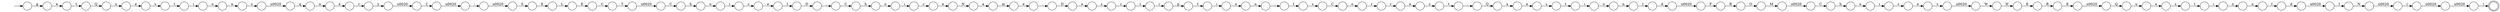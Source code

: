 digraph Automaton {
  rankdir = LR;
  0 [shape=circle,label=""];
  0 -> 62 [label="N"]
  1 [shape=circle,label=""];
  1 -> 102 [label="Q"]
  2 [shape=circle,label=""];
  2 -> 74 [label="n"]
  3 [shape=circle,label=""];
  3 -> 29 [label="C"]
  4 [shape=circle,label=""];
  4 -> 68 [label=","]
  5 [shape=circle,label=""];
  5 -> 67 [label="e"]
  6 [shape=circle,label=""];
  6 -> 96 [label="o"]
  7 [shape=circle,label=""];
  7 -> 63 [label="C"]
  8 [shape=circle,label=""];
  8 -> 33 [label="S"]
  9 [shape=circle,label=""];
  9 -> 95 [label="p"]
  10 [shape=circle,label=""];
  10 -> 99 [label="s"]
  11 [shape=circle,label=""];
  11 -> 8 [label="\u0020"]
  12 [shape=circle,label=""];
  12 -> 78 [label="E"]
  13 [shape=circle,label=""];
  13 -> 98 [label="i"]
  14 [shape=circle,label=""];
  14 -> 61 [label="s"]
  15 [shape=circle,label=""];
  15 -> 53 [label="e"]
  16 [shape=circle,label=""];
  16 -> 12 [label="H"]
  17 [shape=circle,label=""];
  17 -> 24 [label="\u0020"]
  18 [shape=circle,label=""];
  18 -> 31 [label="s"]
  19 [shape=circle,label=""];
  19 -> 77 [label="e"]
  20 [shape=circle,label=""];
  20 -> 114 [label="T"]
  21 [shape=circle,label=""];
  21 -> 3 [label="\u0020"]
  22 [shape=circle,label=""];
  22 -> 82 [label="r"]
  23 [shape=circle,label=""];
  23 -> 59 [label="2"]
  24 [shape=circle,label=""];
  24 -> 83 [label="Q"]
  25 [shape=circle,label=""];
  25 -> 120 [label="\u0020"]
  26 [shape=circle,label=""];
  26 -> 104 [label="s"]
  27 [shape=circle,label=""];
  27 -> 11 [label=":"]
  28 [shape=circle,label=""];
  28 -> 50 [label="e"]
  29 [shape=circle,label=""];
  29 -> 84 [label="h"]
  30 [shape=circle,label=""];
  30 -> 89 [label="d"]
  31 [shape=circle,label=""];
  31 -> 40 [label="\u0020"]
  32 [shape=circle,label=""];
  32 -> 13 [label="t"]
  33 [shape=circle,label=""];
  33 -> 116 [label="E"]
  34 [shape=circle,label=""];
  34 -> 65 [label="s"]
  35 [shape=circle,label=""];
  35 -> 79 [label="c"]
  36 [shape=circle,label=""];
  36 -> 58 [label=","]
  37 [shape=circle,label=""];
  37 -> 36 [label="t"]
  38 [shape=circle,label=""];
  38 -> 111 [label="I"]
  39 [shape=circle,label=""];
  39 -> 21 [label="M"]
  40 [shape=circle,label=""];
  40 -> 16 [label="W"]
  41 [shape=circle,label=""];
  41 -> 5 [label="r"]
  42 [shape=circle,label=""];
  42 -> 117 [label="q"]
  43 [shape=circle,label=""];
  43 -> 23 [label="\u0020"]
  44 [shape=circle,label=""];
  44 -> 69 [label="E"]
  45 [shape=circle,label=""];
  45 -> 49 [label="o"]
  46 [shape=circle,label=""];
  46 -> 118 [label="\u0020"]
  47 [shape=circle,label=""];
  47 -> 55 [label=")"]
  48 [shape=circle,label=""];
  48 -> 4 [label="D"]
  49 [shape=circle,label=""];
  49 -> 75 [label="i"]
  50 [shape=circle,label=""];
  50 -> 1 [label="t"]
  51 [shape=circle,label=""];
  51 -> 22 [label="e"]
  52 [shape=circle,label=""];
  52 -> 9 [label="i"]
  53 [shape=circle,label=""];
  53 -> 32 [label="s"]
  54 [shape=circle,label=""];
  54 -> 52 [label="r"]
  55 [shape=doublecircle,label=""];
  56 [shape=circle,label=""];
  56 -> 71 [label="o"]
  57 [shape=circle,label=""];
  57 -> 39 [label="O"]
  58 [shape=circle,label=""];
  58 -> 115 [label="Q"]
  59 [shape=circle,label=""];
  59 -> 27 [label="\u0020"]
  60 [shape=circle,label=""];
  60 -> 92 [label="o"]
  61 [shape=circle,label=""];
  61 -> 64 [label="C"]
  62 [shape=circle,label=""];
  62 -> 70 [label="\u0020"]
  63 [shape=circle,label=""];
  63 -> 56 [label="h"]
  64 [shape=circle,label=""];
  64 -> 101 [label="o"]
  65 [shape=circle,label=""];
  65 -> 103 [label="t"]
  66 [shape=circle,label=""];
  66 -> 35 [label="i"]
  67 [shape=circle,label=""];
  67 -> 37 [label="c"]
  68 [shape=circle,label=""];
  68 -> 93 [label="C"]
  69 [shape=circle,label=""];
  69 -> 20 [label="C"]
  70 [shape=circle,label=""];
  70 -> 25 [label="("]
  71 [shape=circle,label=""];
  71 -> 73 [label="i"]
  72 [shape=circle,label=""];
  72 -> 88 [label="e"]
  73 [shape=circle,label=""];
  73 -> 72 [label="c"]
  74 [shape=circle,label=""];
  74 -> 30 [label="I"]
  75 [shape=circle,label=""];
  75 -> 76 [label="c"]
  76 [shape=circle,label=""];
  76 -> 90 [label="e"]
  77 [shape=circle,label=""];
  77 -> 109 [label="s"]
  78 [shape=circle,label=""];
  78 -> 107 [label="R"]
  79 [shape=circle,label=""];
  79 -> 18 [label="e"]
  80 [shape=circle,label=""];
  80 -> 57 [label="R"]
  81 [shape=circle,label=""];
  81 -> 10 [label="e"]
  82 [shape=circle,label=""];
  82 -> 43 [label="y"]
  83 [shape=circle,label=""];
  83 -> 15 [label="u"]
  84 [shape=circle,label=""];
  84 -> 66 [label="o"]
  85 [shape=circle,label=""];
  85 -> 86 [label="m"]
  86 [shape=circle,label=""];
  86 -> 119 [label="e"]
  87 [shape=circle,label=""];
  87 -> 94 [label="n"]
  88 [shape=circle,label=""];
  88 -> 48 [label="I"]
  89 [shape=circle,label=""];
  89 -> 113 [label="\u0020"]
  90 [shape=circle,label=""];
  90 -> 100 [label="N"]
  91 [shape=circle,label=""];
  91 -> 87 [label="o"]
  92 [shape=circle,label=""];
  92 -> 38 [label="n"]
  93 [shape=circle,label=""];
  93 -> 45 [label="h"]
  94 [shape=circle,label=""];
  94 -> 105 [label=","]
  95 [shape=circle,label=""];
  95 -> 97 [label="t"]
  96 [shape=circle,label=""];
  96 -> 26 [label="n"]
  97 [shape=circle,label=""];
  97 -> 91 [label="i"]
  98 [shape=circle,label=""];
  98 -> 2 [label="o"]
  99 [shape=circle,label=""];
  99 -> 54 [label="c"]
  100 [shape=circle,label=""];
  100 -> 85 [label="a"]
  101 [shape=circle,label=""];
  101 -> 41 [label="r"]
  102 [shape=circle,label=""];
  102 -> 19 [label="u"]
  103 [shape=circle,label=""];
  103 -> 60 [label="i"]
  104 [shape=circle,label=""];
  104 -> 42 [label="\u0020"]
  105 [shape=circle,label=""];
  105 -> 14 [label="I"]
  106 [shape=circle,label=""];
  106 -> 34 [label="e"]
  107 [shape=circle,label=""];
  107 -> 17 [label="E"]
  108 [shape=circle,label=""];
  108 -> 6 [label="i"]
  109 [shape=circle,label=""];
  109 -> 108 [label="t"]
  110 [shape=circle,label=""];
  initial [shape=plaintext,label=""];
  initial -> 110
  110 -> 28 [label="g"]
  111 [shape=circle,label=""];
  111 -> 46 [label="d"]
  112 [shape=circle,label=""];
  112 -> 81 [label="D"]
  113 [shape=circle,label=""];
  113 -> 0 [label="I"]
  114 [shape=circle,label=""];
  114 -> 7 [label="\u0020"]
  115 [shape=circle,label=""];
  115 -> 106 [label="u"]
  116 [shape=circle,label=""];
  116 -> 44 [label="L"]
  117 [shape=circle,label=""];
  117 -> 51 [label="u"]
  118 [shape=circle,label=""];
  118 -> 80 [label="F"]
  119 [shape=circle,label=""];
  119 -> 112 [label=","]
  120 [shape=circle,label=""];
  120 -> 47 [label="\u0020"]
}
